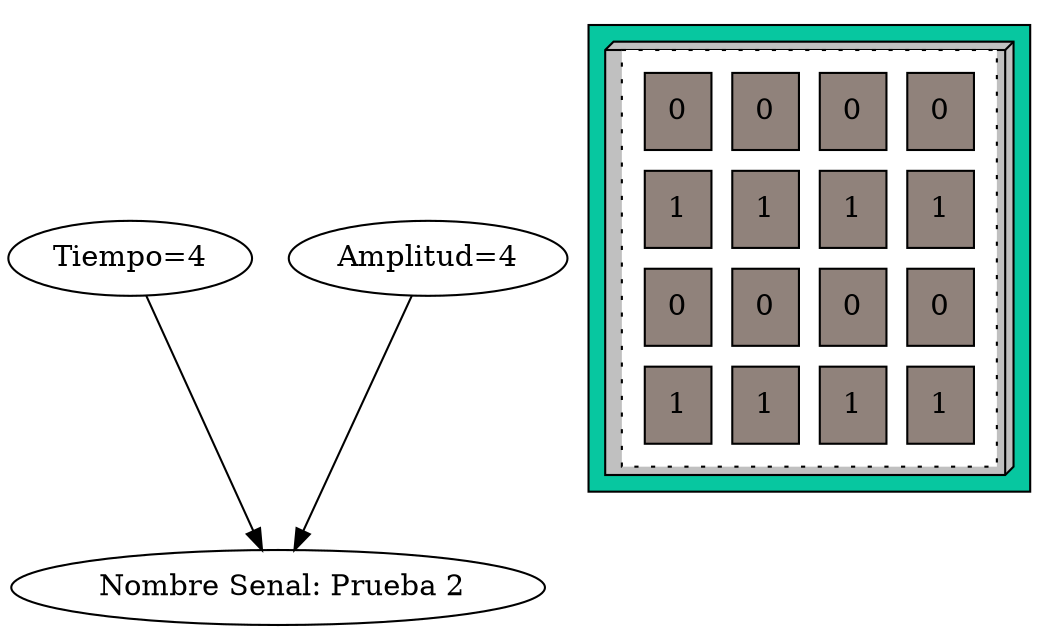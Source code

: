 
        
            digraph G {"Tiempo=4","Amplitud=4"->" Nombre Senal: Prueba 2" bgcolor="white" style="filled"
            subgraph cluster_1 { fillcolor="#07c7a0" style="filled"
            node [shape=box3d fillcolor="gray" style="radial" gradientangle=180]
            a0 [ label=<
            <TABLE border="1" cellspacing="10" cellpadding="10" style="dotted" bgcolor="white">
<TR><TD border="1" bgcolor="#90827b">0</TD>
<TD border="1" bgcolor="#90827b" gradientangle="315">0</TD>
<TD border="1" bgcolor="#90827b" gradientangle="315">0</TD>
<TD border="1" bgcolor="#90827b" gradientangle="315">0</TD>
</TR>
<TR><TD border="1" bgcolor="#90827b">1</TD>
<TD border="1" bgcolor="#90827b" gradientangle="315">1</TD>
<TD border="1" bgcolor="#90827b" gradientangle="315">1</TD>
<TD border="1" bgcolor="#90827b" gradientangle="315">1</TD>
</TR>
<TR><TD border="1" bgcolor="#90827b">0</TD>
<TD border="1" bgcolor="#90827b" gradientangle="315">0</TD>
<TD border="1" bgcolor="#90827b" gradientangle="315">0</TD>
<TD border="1" bgcolor="#90827b" gradientangle="315">0</TD>
</TR>
<TR><TD border="1" bgcolor="#90827b">1</TD>
<TD border="1" bgcolor="#90827b" gradientangle="315">1</TD>
<TD border="1" bgcolor="#90827b" gradientangle="315">1</TD>
<TD border="1" bgcolor="#90827b" gradientangle="315">1</TD>
 </TR></TABLE>>];
                }
                }
